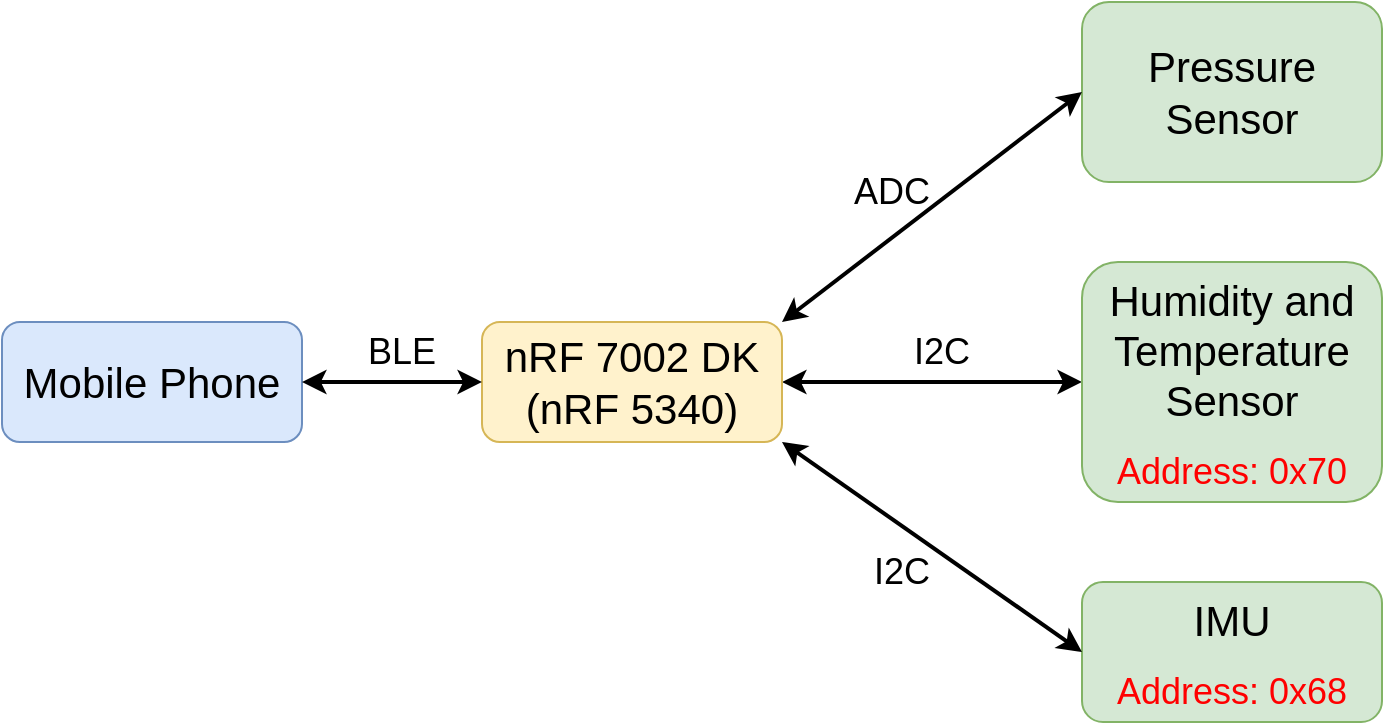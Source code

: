 <mxfile version="28.2.5">
  <diagram name="第 1 页" id="E2O9zqp3i6Xpa0Hee3S6">
    <mxGraphModel dx="815" dy="570" grid="1" gridSize="10" guides="1" tooltips="1" connect="1" arrows="1" fold="1" page="1" pageScale="1" pageWidth="827" pageHeight="1169" math="0" shadow="0">
      <root>
        <mxCell id="0" />
        <mxCell id="1" parent="0" />
        <mxCell id="bbcPa2-DJn3oHMA3QkiS-10" value="" style="edgeStyle=orthogonalEdgeStyle;rounded=0;orthogonalLoop=1;jettySize=auto;html=1;startArrow=classic;startFill=1;strokeWidth=2;" parent="1" source="bbcPa2-DJn3oHMA3QkiS-2" target="bbcPa2-DJn3oHMA3QkiS-5" edge="1">
          <mxGeometry relative="1" as="geometry" />
        </mxCell>
        <mxCell id="bbcPa2-DJn3oHMA3QkiS-2" value="&lt;font style=&quot;font-size: 21px;&quot;&gt;nRF 7002 DK&lt;/font&gt;&lt;div&gt;&lt;font style=&quot;font-size: 21px;&quot;&gt;(nRF 5340)&lt;/font&gt;&lt;/div&gt;" style="rounded=1;whiteSpace=wrap;html=1;fillColor=#fff2cc;strokeColor=#d6b656;" parent="1" vertex="1">
          <mxGeometry x="710" y="590" width="150" height="60" as="geometry" />
        </mxCell>
        <mxCell id="bbcPa2-DJn3oHMA3QkiS-3" value="&lt;span style=&quot;font-size: 21px;&quot;&gt;Pressure Sensor&lt;/span&gt;" style="rounded=1;whiteSpace=wrap;html=1;fillColor=#d5e8d4;strokeColor=#82b366;verticalAlign=middle;" parent="1" vertex="1">
          <mxGeometry x="1010" y="430" width="150" height="90" as="geometry" />
        </mxCell>
        <mxCell id="bbcPa2-DJn3oHMA3QkiS-5" value="&lt;font style=&quot;font-size: 21px;&quot;&gt;Humidity and Temperature Sensor&lt;/font&gt;" style="rounded=1;whiteSpace=wrap;html=1;fillColor=#d5e8d4;strokeColor=#82b366;verticalAlign=top;" parent="1" vertex="1">
          <mxGeometry x="1010" y="560" width="150" height="120" as="geometry" />
        </mxCell>
        <mxCell id="bbcPa2-DJn3oHMA3QkiS-8" value="&lt;div&gt;&lt;span style=&quot;font-size: 21px; background-color: transparent; color: light-dark(rgb(0, 0, 0), rgb(255, 255, 255));&quot;&gt;IMU&lt;/span&gt;&lt;/div&gt;" style="rounded=1;whiteSpace=wrap;html=1;fillColor=#d5e8d4;strokeColor=#82b366;verticalAlign=top;" parent="1" vertex="1">
          <mxGeometry x="1010" y="720" width="150" height="70" as="geometry" />
        </mxCell>
        <mxCell id="IU0iIOWU37G3tHeHC3Pe-2" value="" style="endArrow=classic;startArrow=classic;html=1;rounded=0;exitX=1;exitY=0;exitDx=0;exitDy=0;entryX=0;entryY=0.5;entryDx=0;entryDy=0;strokeWidth=2;" parent="1" source="bbcPa2-DJn3oHMA3QkiS-2" target="bbcPa2-DJn3oHMA3QkiS-3" edge="1">
          <mxGeometry width="50" height="50" relative="1" as="geometry">
            <mxPoint x="850" y="690" as="sourcePoint" />
            <mxPoint x="900" y="640" as="targetPoint" />
          </mxGeometry>
        </mxCell>
        <mxCell id="IU0iIOWU37G3tHeHC3Pe-3" value="" style="endArrow=classic;startArrow=classic;html=1;rounded=0;exitX=1;exitY=1;exitDx=0;exitDy=0;entryX=0;entryY=0.5;entryDx=0;entryDy=0;strokeWidth=2;" parent="1" source="bbcPa2-DJn3oHMA3QkiS-2" target="bbcPa2-DJn3oHMA3QkiS-8" edge="1">
          <mxGeometry width="50" height="50" relative="1" as="geometry">
            <mxPoint x="860" y="770" as="sourcePoint" />
            <mxPoint x="1010" y="660" as="targetPoint" />
          </mxGeometry>
        </mxCell>
        <mxCell id="IU0iIOWU37G3tHeHC3Pe-4" value="&lt;span style=&quot;font-size: 21px;&quot;&gt;Mobile Phone&lt;/span&gt;" style="rounded=1;whiteSpace=wrap;html=1;fillColor=#dae8fc;strokeColor=#6c8ebf;" parent="1" vertex="1">
          <mxGeometry x="470" y="590" width="150" height="60" as="geometry" />
        </mxCell>
        <mxCell id="IU0iIOWU37G3tHeHC3Pe-5" value="" style="endArrow=classic;startArrow=classic;html=1;rounded=0;exitX=1;exitY=0.5;exitDx=0;exitDy=0;entryX=0;entryY=0.5;entryDx=0;entryDy=0;strokeWidth=2;" parent="1" source="IU0iIOWU37G3tHeHC3Pe-4" target="bbcPa2-DJn3oHMA3QkiS-2" edge="1">
          <mxGeometry width="50" height="50" relative="1" as="geometry">
            <mxPoint x="630" y="650" as="sourcePoint" />
            <mxPoint x="680" y="600" as="targetPoint" />
          </mxGeometry>
        </mxCell>
        <mxCell id="IU0iIOWU37G3tHeHC3Pe-6" value="&lt;font style=&quot;font-size: 18px;&quot;&gt;BLE&lt;/font&gt;" style="text;html=1;align=center;verticalAlign=middle;whiteSpace=wrap;rounded=0;" parent="1" vertex="1">
          <mxGeometry x="640" y="590" width="60" height="30" as="geometry" />
        </mxCell>
        <mxCell id="IU0iIOWU37G3tHeHC3Pe-7" value="&lt;font style=&quot;font-size: 18px;&quot;&gt;ADC&lt;/font&gt;" style="text;html=1;align=center;verticalAlign=middle;whiteSpace=wrap;rounded=0;" parent="1" vertex="1">
          <mxGeometry x="850" y="510" width="130" height="30" as="geometry" />
        </mxCell>
        <mxCell id="IU0iIOWU37G3tHeHC3Pe-8" value="&lt;font style=&quot;font-size: 18px;&quot;&gt;I2C&lt;/font&gt;" style="text;html=1;align=center;verticalAlign=middle;whiteSpace=wrap;rounded=0;" parent="1" vertex="1">
          <mxGeometry x="910" y="590" width="60" height="30" as="geometry" />
        </mxCell>
        <mxCell id="IU0iIOWU37G3tHeHC3Pe-9" value="&lt;font style=&quot;font-size: 18px;&quot;&gt;I2C&lt;/font&gt;" style="text;html=1;align=center;verticalAlign=middle;whiteSpace=wrap;rounded=0;" parent="1" vertex="1">
          <mxGeometry x="890" y="700" width="60" height="30" as="geometry" />
        </mxCell>
        <mxCell id="IU0iIOWU37G3tHeHC3Pe-14" value="&lt;span style=&quot;font-size: 18px;&quot;&gt;Address:&amp;nbsp;&lt;/span&gt;&lt;font style=&quot;font-size: 18px;&quot;&gt;0x70&lt;/font&gt;" style="text;html=1;align=center;verticalAlign=middle;whiteSpace=wrap;rounded=0;fontColor=#FF0000;" parent="1" vertex="1">
          <mxGeometry x="1020" y="650" width="130" height="30" as="geometry" />
        </mxCell>
        <mxCell id="IU0iIOWU37G3tHeHC3Pe-15" value="&lt;span style=&quot;font-size: 18px;&quot;&gt;Address:&amp;nbsp;&lt;/span&gt;&lt;font style=&quot;font-size: 18px;&quot;&gt;0x68&lt;/font&gt;" style="text;html=1;align=center;verticalAlign=middle;whiteSpace=wrap;rounded=0;fontColor=#FF0000;" parent="1" vertex="1">
          <mxGeometry x="1020" y="760" width="130" height="30" as="geometry" />
        </mxCell>
      </root>
    </mxGraphModel>
  </diagram>
</mxfile>
